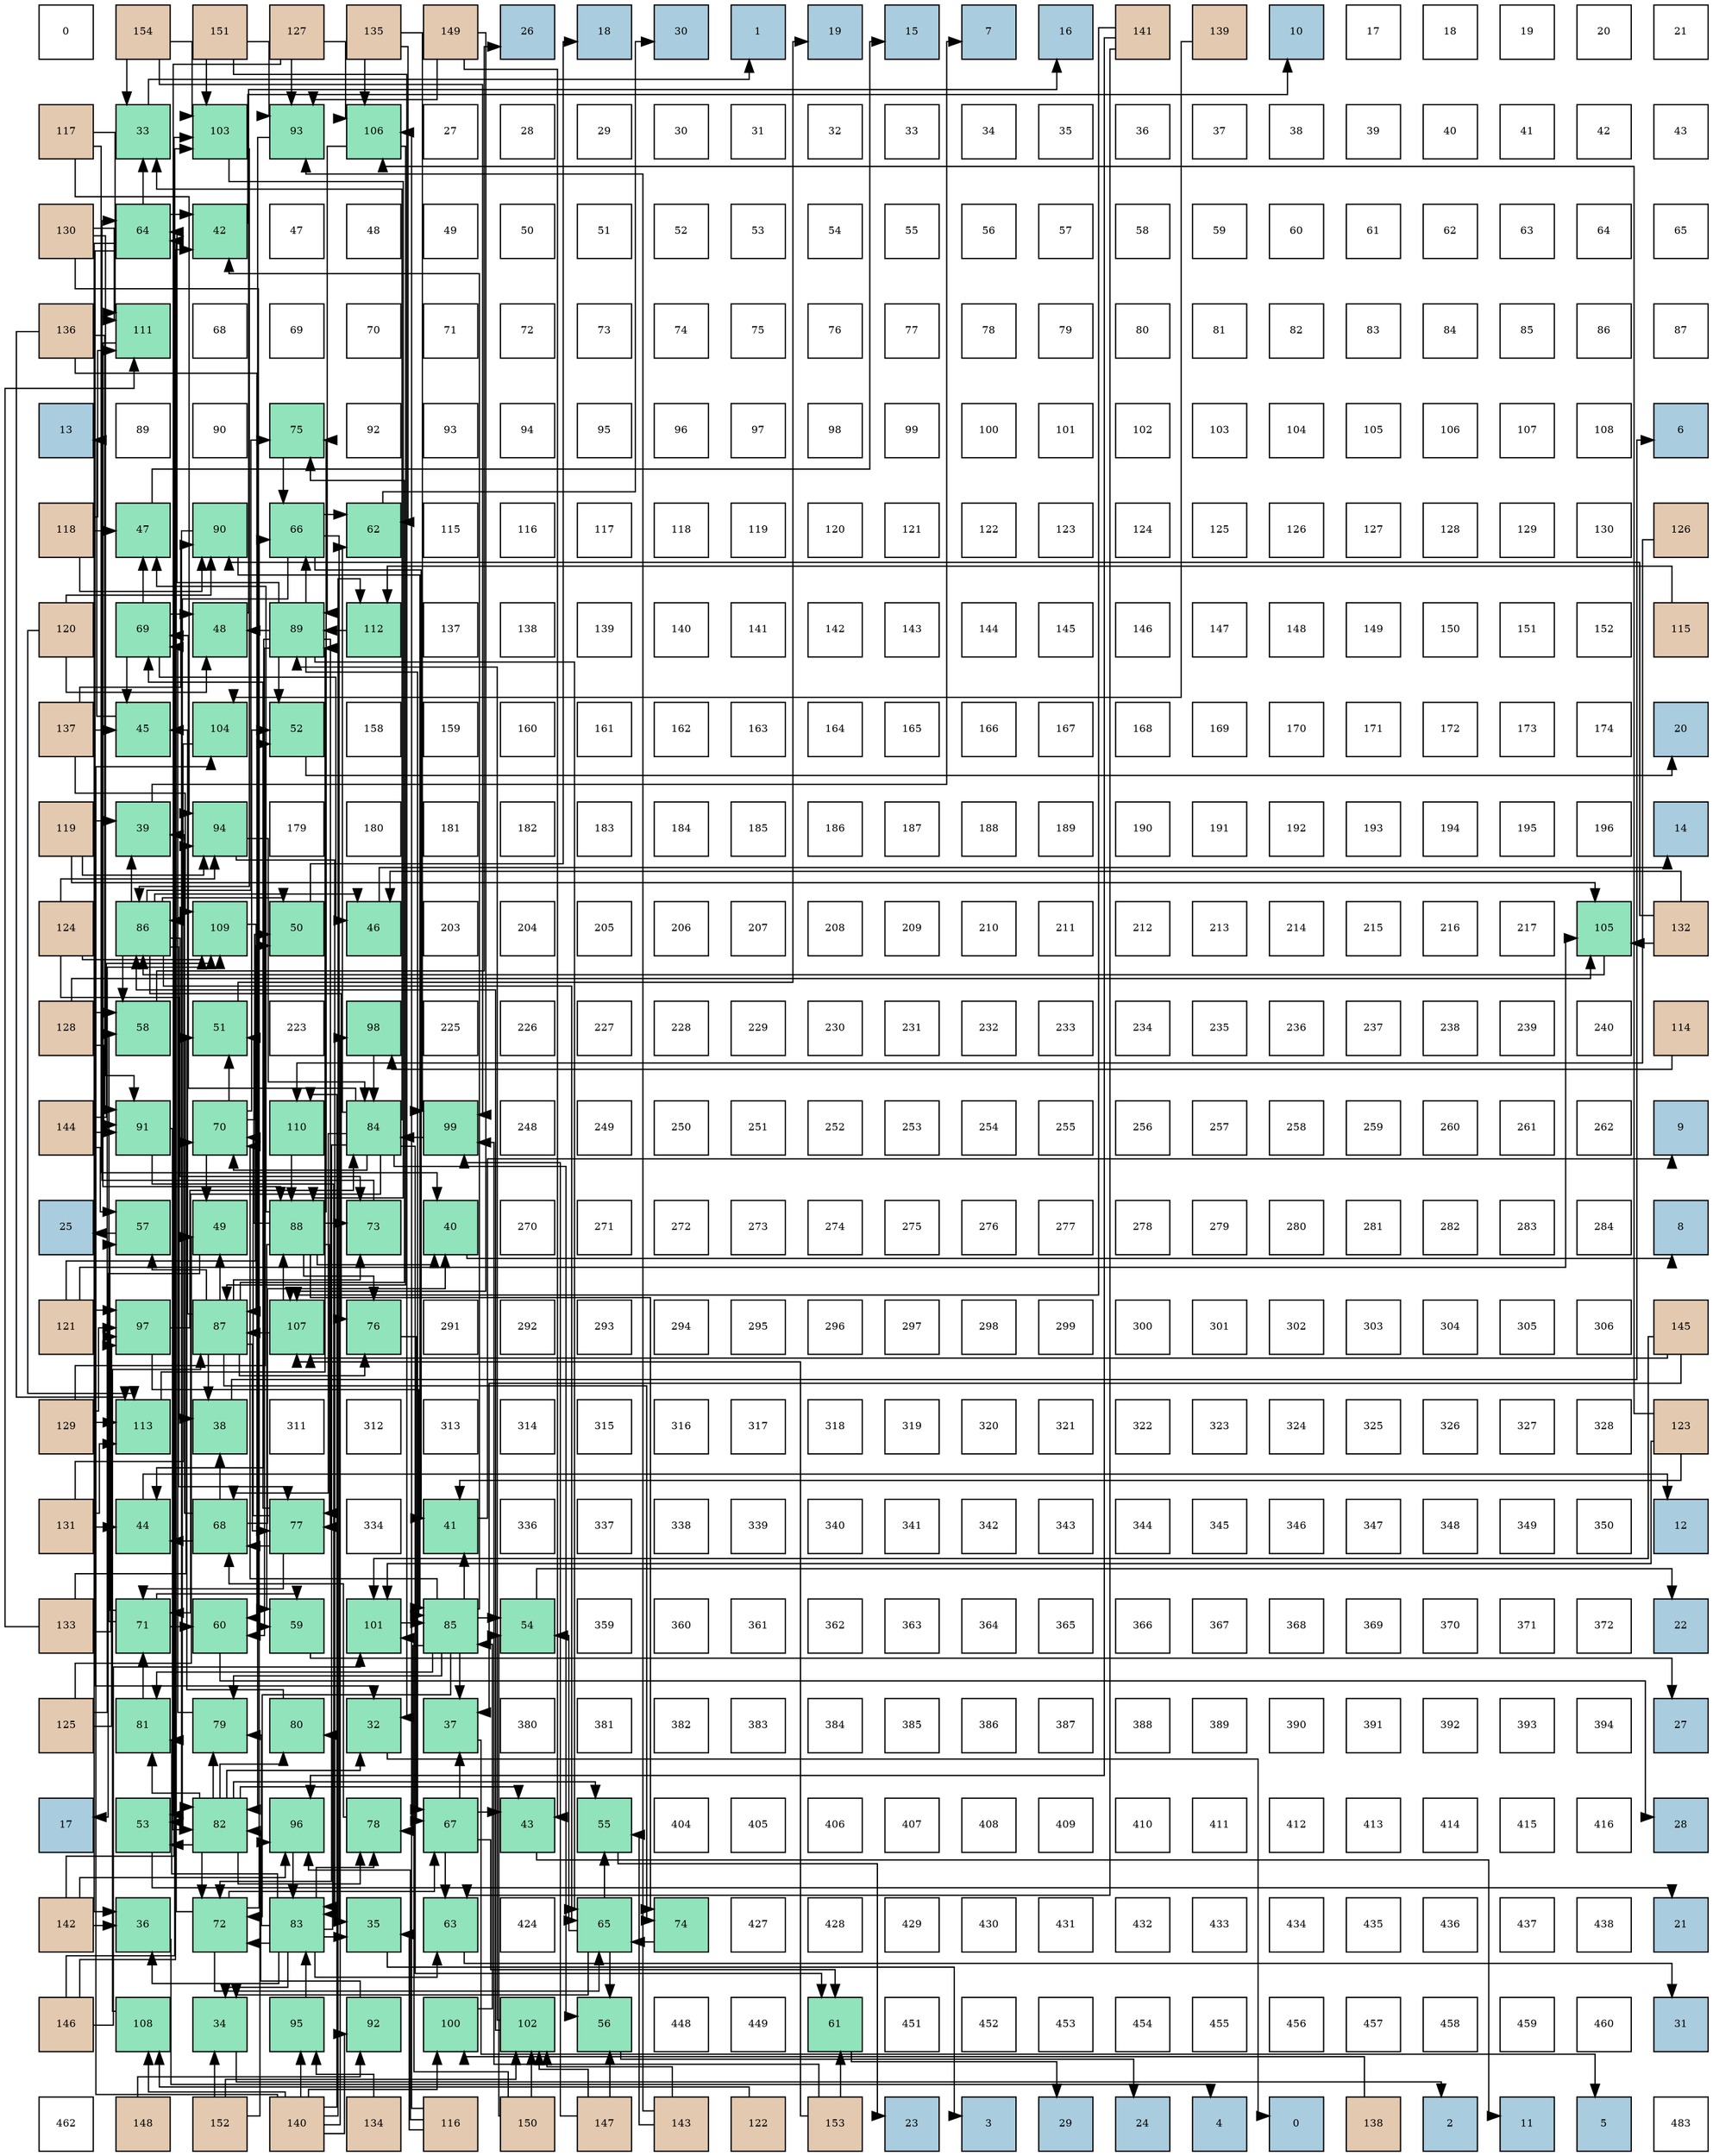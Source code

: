 digraph layout{
 rankdir=TB;
 splines=ortho;
 node [style=filled shape=square fixedsize=true width=0.6];
0[label="0", fontsize=8, fillcolor="#ffffff"];
1[label="154", fontsize=8, fillcolor="#e3c9af"];
2[label="151", fontsize=8, fillcolor="#e3c9af"];
3[label="127", fontsize=8, fillcolor="#e3c9af"];
4[label="135", fontsize=8, fillcolor="#e3c9af"];
5[label="149", fontsize=8, fillcolor="#e3c9af"];
6[label="26", fontsize=8, fillcolor="#a9ccde"];
7[label="18", fontsize=8, fillcolor="#a9ccde"];
8[label="30", fontsize=8, fillcolor="#a9ccde"];
9[label="1", fontsize=8, fillcolor="#a9ccde"];
10[label="19", fontsize=8, fillcolor="#a9ccde"];
11[label="15", fontsize=8, fillcolor="#a9ccde"];
12[label="7", fontsize=8, fillcolor="#a9ccde"];
13[label="16", fontsize=8, fillcolor="#a9ccde"];
14[label="141", fontsize=8, fillcolor="#e3c9af"];
15[label="139", fontsize=8, fillcolor="#e3c9af"];
16[label="10", fontsize=8, fillcolor="#a9ccde"];
17[label="17", fontsize=8, fillcolor="#ffffff"];
18[label="18", fontsize=8, fillcolor="#ffffff"];
19[label="19", fontsize=8, fillcolor="#ffffff"];
20[label="20", fontsize=8, fillcolor="#ffffff"];
21[label="21", fontsize=8, fillcolor="#ffffff"];
22[label="117", fontsize=8, fillcolor="#e3c9af"];
23[label="33", fontsize=8, fillcolor="#91e3bb"];
24[label="103", fontsize=8, fillcolor="#91e3bb"];
25[label="93", fontsize=8, fillcolor="#91e3bb"];
26[label="106", fontsize=8, fillcolor="#91e3bb"];
27[label="27", fontsize=8, fillcolor="#ffffff"];
28[label="28", fontsize=8, fillcolor="#ffffff"];
29[label="29", fontsize=8, fillcolor="#ffffff"];
30[label="30", fontsize=8, fillcolor="#ffffff"];
31[label="31", fontsize=8, fillcolor="#ffffff"];
32[label="32", fontsize=8, fillcolor="#ffffff"];
33[label="33", fontsize=8, fillcolor="#ffffff"];
34[label="34", fontsize=8, fillcolor="#ffffff"];
35[label="35", fontsize=8, fillcolor="#ffffff"];
36[label="36", fontsize=8, fillcolor="#ffffff"];
37[label="37", fontsize=8, fillcolor="#ffffff"];
38[label="38", fontsize=8, fillcolor="#ffffff"];
39[label="39", fontsize=8, fillcolor="#ffffff"];
40[label="40", fontsize=8, fillcolor="#ffffff"];
41[label="41", fontsize=8, fillcolor="#ffffff"];
42[label="42", fontsize=8, fillcolor="#ffffff"];
43[label="43", fontsize=8, fillcolor="#ffffff"];
44[label="130", fontsize=8, fillcolor="#e3c9af"];
45[label="64", fontsize=8, fillcolor="#91e3bb"];
46[label="42", fontsize=8, fillcolor="#91e3bb"];
47[label="47", fontsize=8, fillcolor="#ffffff"];
48[label="48", fontsize=8, fillcolor="#ffffff"];
49[label="49", fontsize=8, fillcolor="#ffffff"];
50[label="50", fontsize=8, fillcolor="#ffffff"];
51[label="51", fontsize=8, fillcolor="#ffffff"];
52[label="52", fontsize=8, fillcolor="#ffffff"];
53[label="53", fontsize=8, fillcolor="#ffffff"];
54[label="54", fontsize=8, fillcolor="#ffffff"];
55[label="55", fontsize=8, fillcolor="#ffffff"];
56[label="56", fontsize=8, fillcolor="#ffffff"];
57[label="57", fontsize=8, fillcolor="#ffffff"];
58[label="58", fontsize=8, fillcolor="#ffffff"];
59[label="59", fontsize=8, fillcolor="#ffffff"];
60[label="60", fontsize=8, fillcolor="#ffffff"];
61[label="61", fontsize=8, fillcolor="#ffffff"];
62[label="62", fontsize=8, fillcolor="#ffffff"];
63[label="63", fontsize=8, fillcolor="#ffffff"];
64[label="64", fontsize=8, fillcolor="#ffffff"];
65[label="65", fontsize=8, fillcolor="#ffffff"];
66[label="136", fontsize=8, fillcolor="#e3c9af"];
67[label="111", fontsize=8, fillcolor="#91e3bb"];
68[label="68", fontsize=8, fillcolor="#ffffff"];
69[label="69", fontsize=8, fillcolor="#ffffff"];
70[label="70", fontsize=8, fillcolor="#ffffff"];
71[label="71", fontsize=8, fillcolor="#ffffff"];
72[label="72", fontsize=8, fillcolor="#ffffff"];
73[label="73", fontsize=8, fillcolor="#ffffff"];
74[label="74", fontsize=8, fillcolor="#ffffff"];
75[label="75", fontsize=8, fillcolor="#ffffff"];
76[label="76", fontsize=8, fillcolor="#ffffff"];
77[label="77", fontsize=8, fillcolor="#ffffff"];
78[label="78", fontsize=8, fillcolor="#ffffff"];
79[label="79", fontsize=8, fillcolor="#ffffff"];
80[label="80", fontsize=8, fillcolor="#ffffff"];
81[label="81", fontsize=8, fillcolor="#ffffff"];
82[label="82", fontsize=8, fillcolor="#ffffff"];
83[label="83", fontsize=8, fillcolor="#ffffff"];
84[label="84", fontsize=8, fillcolor="#ffffff"];
85[label="85", fontsize=8, fillcolor="#ffffff"];
86[label="86", fontsize=8, fillcolor="#ffffff"];
87[label="87", fontsize=8, fillcolor="#ffffff"];
88[label="13", fontsize=8, fillcolor="#a9ccde"];
89[label="89", fontsize=8, fillcolor="#ffffff"];
90[label="90", fontsize=8, fillcolor="#ffffff"];
91[label="75", fontsize=8, fillcolor="#91e3bb"];
92[label="92", fontsize=8, fillcolor="#ffffff"];
93[label="93", fontsize=8, fillcolor="#ffffff"];
94[label="94", fontsize=8, fillcolor="#ffffff"];
95[label="95", fontsize=8, fillcolor="#ffffff"];
96[label="96", fontsize=8, fillcolor="#ffffff"];
97[label="97", fontsize=8, fillcolor="#ffffff"];
98[label="98", fontsize=8, fillcolor="#ffffff"];
99[label="99", fontsize=8, fillcolor="#ffffff"];
100[label="100", fontsize=8, fillcolor="#ffffff"];
101[label="101", fontsize=8, fillcolor="#ffffff"];
102[label="102", fontsize=8, fillcolor="#ffffff"];
103[label="103", fontsize=8, fillcolor="#ffffff"];
104[label="104", fontsize=8, fillcolor="#ffffff"];
105[label="105", fontsize=8, fillcolor="#ffffff"];
106[label="106", fontsize=8, fillcolor="#ffffff"];
107[label="107", fontsize=8, fillcolor="#ffffff"];
108[label="108", fontsize=8, fillcolor="#ffffff"];
109[label="6", fontsize=8, fillcolor="#a9ccde"];
110[label="118", fontsize=8, fillcolor="#e3c9af"];
111[label="47", fontsize=8, fillcolor="#91e3bb"];
112[label="90", fontsize=8, fillcolor="#91e3bb"];
113[label="66", fontsize=8, fillcolor="#91e3bb"];
114[label="62", fontsize=8, fillcolor="#91e3bb"];
115[label="115", fontsize=8, fillcolor="#ffffff"];
116[label="116", fontsize=8, fillcolor="#ffffff"];
117[label="117", fontsize=8, fillcolor="#ffffff"];
118[label="118", fontsize=8, fillcolor="#ffffff"];
119[label="119", fontsize=8, fillcolor="#ffffff"];
120[label="120", fontsize=8, fillcolor="#ffffff"];
121[label="121", fontsize=8, fillcolor="#ffffff"];
122[label="122", fontsize=8, fillcolor="#ffffff"];
123[label="123", fontsize=8, fillcolor="#ffffff"];
124[label="124", fontsize=8, fillcolor="#ffffff"];
125[label="125", fontsize=8, fillcolor="#ffffff"];
126[label="126", fontsize=8, fillcolor="#ffffff"];
127[label="127", fontsize=8, fillcolor="#ffffff"];
128[label="128", fontsize=8, fillcolor="#ffffff"];
129[label="129", fontsize=8, fillcolor="#ffffff"];
130[label="130", fontsize=8, fillcolor="#ffffff"];
131[label="126", fontsize=8, fillcolor="#e3c9af"];
132[label="120", fontsize=8, fillcolor="#e3c9af"];
133[label="69", fontsize=8, fillcolor="#91e3bb"];
134[label="48", fontsize=8, fillcolor="#91e3bb"];
135[label="89", fontsize=8, fillcolor="#91e3bb"];
136[label="112", fontsize=8, fillcolor="#91e3bb"];
137[label="137", fontsize=8, fillcolor="#ffffff"];
138[label="138", fontsize=8, fillcolor="#ffffff"];
139[label="139", fontsize=8, fillcolor="#ffffff"];
140[label="140", fontsize=8, fillcolor="#ffffff"];
141[label="141", fontsize=8, fillcolor="#ffffff"];
142[label="142", fontsize=8, fillcolor="#ffffff"];
143[label="143", fontsize=8, fillcolor="#ffffff"];
144[label="144", fontsize=8, fillcolor="#ffffff"];
145[label="145", fontsize=8, fillcolor="#ffffff"];
146[label="146", fontsize=8, fillcolor="#ffffff"];
147[label="147", fontsize=8, fillcolor="#ffffff"];
148[label="148", fontsize=8, fillcolor="#ffffff"];
149[label="149", fontsize=8, fillcolor="#ffffff"];
150[label="150", fontsize=8, fillcolor="#ffffff"];
151[label="151", fontsize=8, fillcolor="#ffffff"];
152[label="152", fontsize=8, fillcolor="#ffffff"];
153[label="115", fontsize=8, fillcolor="#e3c9af"];
154[label="137", fontsize=8, fillcolor="#e3c9af"];
155[label="45", fontsize=8, fillcolor="#91e3bb"];
156[label="104", fontsize=8, fillcolor="#91e3bb"];
157[label="52", fontsize=8, fillcolor="#91e3bb"];
158[label="158", fontsize=8, fillcolor="#ffffff"];
159[label="159", fontsize=8, fillcolor="#ffffff"];
160[label="160", fontsize=8, fillcolor="#ffffff"];
161[label="161", fontsize=8, fillcolor="#ffffff"];
162[label="162", fontsize=8, fillcolor="#ffffff"];
163[label="163", fontsize=8, fillcolor="#ffffff"];
164[label="164", fontsize=8, fillcolor="#ffffff"];
165[label="165", fontsize=8, fillcolor="#ffffff"];
166[label="166", fontsize=8, fillcolor="#ffffff"];
167[label="167", fontsize=8, fillcolor="#ffffff"];
168[label="168", fontsize=8, fillcolor="#ffffff"];
169[label="169", fontsize=8, fillcolor="#ffffff"];
170[label="170", fontsize=8, fillcolor="#ffffff"];
171[label="171", fontsize=8, fillcolor="#ffffff"];
172[label="172", fontsize=8, fillcolor="#ffffff"];
173[label="173", fontsize=8, fillcolor="#ffffff"];
174[label="174", fontsize=8, fillcolor="#ffffff"];
175[label="20", fontsize=8, fillcolor="#a9ccde"];
176[label="119", fontsize=8, fillcolor="#e3c9af"];
177[label="39", fontsize=8, fillcolor="#91e3bb"];
178[label="94", fontsize=8, fillcolor="#91e3bb"];
179[label="179", fontsize=8, fillcolor="#ffffff"];
180[label="180", fontsize=8, fillcolor="#ffffff"];
181[label="181", fontsize=8, fillcolor="#ffffff"];
182[label="182", fontsize=8, fillcolor="#ffffff"];
183[label="183", fontsize=8, fillcolor="#ffffff"];
184[label="184", fontsize=8, fillcolor="#ffffff"];
185[label="185", fontsize=8, fillcolor="#ffffff"];
186[label="186", fontsize=8, fillcolor="#ffffff"];
187[label="187", fontsize=8, fillcolor="#ffffff"];
188[label="188", fontsize=8, fillcolor="#ffffff"];
189[label="189", fontsize=8, fillcolor="#ffffff"];
190[label="190", fontsize=8, fillcolor="#ffffff"];
191[label="191", fontsize=8, fillcolor="#ffffff"];
192[label="192", fontsize=8, fillcolor="#ffffff"];
193[label="193", fontsize=8, fillcolor="#ffffff"];
194[label="194", fontsize=8, fillcolor="#ffffff"];
195[label="195", fontsize=8, fillcolor="#ffffff"];
196[label="196", fontsize=8, fillcolor="#ffffff"];
197[label="14", fontsize=8, fillcolor="#a9ccde"];
198[label="124", fontsize=8, fillcolor="#e3c9af"];
199[label="86", fontsize=8, fillcolor="#91e3bb"];
200[label="109", fontsize=8, fillcolor="#91e3bb"];
201[label="50", fontsize=8, fillcolor="#91e3bb"];
202[label="46", fontsize=8, fillcolor="#91e3bb"];
203[label="203", fontsize=8, fillcolor="#ffffff"];
204[label="204", fontsize=8, fillcolor="#ffffff"];
205[label="205", fontsize=8, fillcolor="#ffffff"];
206[label="206", fontsize=8, fillcolor="#ffffff"];
207[label="207", fontsize=8, fillcolor="#ffffff"];
208[label="208", fontsize=8, fillcolor="#ffffff"];
209[label="209", fontsize=8, fillcolor="#ffffff"];
210[label="210", fontsize=8, fillcolor="#ffffff"];
211[label="211", fontsize=8, fillcolor="#ffffff"];
212[label="212", fontsize=8, fillcolor="#ffffff"];
213[label="213", fontsize=8, fillcolor="#ffffff"];
214[label="214", fontsize=8, fillcolor="#ffffff"];
215[label="215", fontsize=8, fillcolor="#ffffff"];
216[label="216", fontsize=8, fillcolor="#ffffff"];
217[label="217", fontsize=8, fillcolor="#ffffff"];
218[label="105", fontsize=8, fillcolor="#91e3bb"];
219[label="132", fontsize=8, fillcolor="#e3c9af"];
220[label="128", fontsize=8, fillcolor="#e3c9af"];
221[label="58", fontsize=8, fillcolor="#91e3bb"];
222[label="51", fontsize=8, fillcolor="#91e3bb"];
223[label="223", fontsize=8, fillcolor="#ffffff"];
224[label="98", fontsize=8, fillcolor="#91e3bb"];
225[label="225", fontsize=8, fillcolor="#ffffff"];
226[label="226", fontsize=8, fillcolor="#ffffff"];
227[label="227", fontsize=8, fillcolor="#ffffff"];
228[label="228", fontsize=8, fillcolor="#ffffff"];
229[label="229", fontsize=8, fillcolor="#ffffff"];
230[label="230", fontsize=8, fillcolor="#ffffff"];
231[label="231", fontsize=8, fillcolor="#ffffff"];
232[label="232", fontsize=8, fillcolor="#ffffff"];
233[label="233", fontsize=8, fillcolor="#ffffff"];
234[label="234", fontsize=8, fillcolor="#ffffff"];
235[label="235", fontsize=8, fillcolor="#ffffff"];
236[label="236", fontsize=8, fillcolor="#ffffff"];
237[label="237", fontsize=8, fillcolor="#ffffff"];
238[label="238", fontsize=8, fillcolor="#ffffff"];
239[label="239", fontsize=8, fillcolor="#ffffff"];
240[label="240", fontsize=8, fillcolor="#ffffff"];
241[label="114", fontsize=8, fillcolor="#e3c9af"];
242[label="144", fontsize=8, fillcolor="#e3c9af"];
243[label="91", fontsize=8, fillcolor="#91e3bb"];
244[label="70", fontsize=8, fillcolor="#91e3bb"];
245[label="110", fontsize=8, fillcolor="#91e3bb"];
246[label="84", fontsize=8, fillcolor="#91e3bb"];
247[label="99", fontsize=8, fillcolor="#91e3bb"];
248[label="248", fontsize=8, fillcolor="#ffffff"];
249[label="249", fontsize=8, fillcolor="#ffffff"];
250[label="250", fontsize=8, fillcolor="#ffffff"];
251[label="251", fontsize=8, fillcolor="#ffffff"];
252[label="252", fontsize=8, fillcolor="#ffffff"];
253[label="253", fontsize=8, fillcolor="#ffffff"];
254[label="254", fontsize=8, fillcolor="#ffffff"];
255[label="255", fontsize=8, fillcolor="#ffffff"];
256[label="256", fontsize=8, fillcolor="#ffffff"];
257[label="257", fontsize=8, fillcolor="#ffffff"];
258[label="258", fontsize=8, fillcolor="#ffffff"];
259[label="259", fontsize=8, fillcolor="#ffffff"];
260[label="260", fontsize=8, fillcolor="#ffffff"];
261[label="261", fontsize=8, fillcolor="#ffffff"];
262[label="262", fontsize=8, fillcolor="#ffffff"];
263[label="9", fontsize=8, fillcolor="#a9ccde"];
264[label="25", fontsize=8, fillcolor="#a9ccde"];
265[label="57", fontsize=8, fillcolor="#91e3bb"];
266[label="49", fontsize=8, fillcolor="#91e3bb"];
267[label="88", fontsize=8, fillcolor="#91e3bb"];
268[label="73", fontsize=8, fillcolor="#91e3bb"];
269[label="40", fontsize=8, fillcolor="#91e3bb"];
270[label="270", fontsize=8, fillcolor="#ffffff"];
271[label="271", fontsize=8, fillcolor="#ffffff"];
272[label="272", fontsize=8, fillcolor="#ffffff"];
273[label="273", fontsize=8, fillcolor="#ffffff"];
274[label="274", fontsize=8, fillcolor="#ffffff"];
275[label="275", fontsize=8, fillcolor="#ffffff"];
276[label="276", fontsize=8, fillcolor="#ffffff"];
277[label="277", fontsize=8, fillcolor="#ffffff"];
278[label="278", fontsize=8, fillcolor="#ffffff"];
279[label="279", fontsize=8, fillcolor="#ffffff"];
280[label="280", fontsize=8, fillcolor="#ffffff"];
281[label="281", fontsize=8, fillcolor="#ffffff"];
282[label="282", fontsize=8, fillcolor="#ffffff"];
283[label="283", fontsize=8, fillcolor="#ffffff"];
284[label="284", fontsize=8, fillcolor="#ffffff"];
285[label="8", fontsize=8, fillcolor="#a9ccde"];
286[label="121", fontsize=8, fillcolor="#e3c9af"];
287[label="97", fontsize=8, fillcolor="#91e3bb"];
288[label="87", fontsize=8, fillcolor="#91e3bb"];
289[label="107", fontsize=8, fillcolor="#91e3bb"];
290[label="76", fontsize=8, fillcolor="#91e3bb"];
291[label="291", fontsize=8, fillcolor="#ffffff"];
292[label="292", fontsize=8, fillcolor="#ffffff"];
293[label="293", fontsize=8, fillcolor="#ffffff"];
294[label="294", fontsize=8, fillcolor="#ffffff"];
295[label="295", fontsize=8, fillcolor="#ffffff"];
296[label="296", fontsize=8, fillcolor="#ffffff"];
297[label="297", fontsize=8, fillcolor="#ffffff"];
298[label="298", fontsize=8, fillcolor="#ffffff"];
299[label="299", fontsize=8, fillcolor="#ffffff"];
300[label="300", fontsize=8, fillcolor="#ffffff"];
301[label="301", fontsize=8, fillcolor="#ffffff"];
302[label="302", fontsize=8, fillcolor="#ffffff"];
303[label="303", fontsize=8, fillcolor="#ffffff"];
304[label="304", fontsize=8, fillcolor="#ffffff"];
305[label="305", fontsize=8, fillcolor="#ffffff"];
306[label="306", fontsize=8, fillcolor="#ffffff"];
307[label="145", fontsize=8, fillcolor="#e3c9af"];
308[label="129", fontsize=8, fillcolor="#e3c9af"];
309[label="113", fontsize=8, fillcolor="#91e3bb"];
310[label="38", fontsize=8, fillcolor="#91e3bb"];
311[label="311", fontsize=8, fillcolor="#ffffff"];
312[label="312", fontsize=8, fillcolor="#ffffff"];
313[label="313", fontsize=8, fillcolor="#ffffff"];
314[label="314", fontsize=8, fillcolor="#ffffff"];
315[label="315", fontsize=8, fillcolor="#ffffff"];
316[label="316", fontsize=8, fillcolor="#ffffff"];
317[label="317", fontsize=8, fillcolor="#ffffff"];
318[label="318", fontsize=8, fillcolor="#ffffff"];
319[label="319", fontsize=8, fillcolor="#ffffff"];
320[label="320", fontsize=8, fillcolor="#ffffff"];
321[label="321", fontsize=8, fillcolor="#ffffff"];
322[label="322", fontsize=8, fillcolor="#ffffff"];
323[label="323", fontsize=8, fillcolor="#ffffff"];
324[label="324", fontsize=8, fillcolor="#ffffff"];
325[label="325", fontsize=8, fillcolor="#ffffff"];
326[label="326", fontsize=8, fillcolor="#ffffff"];
327[label="327", fontsize=8, fillcolor="#ffffff"];
328[label="328", fontsize=8, fillcolor="#ffffff"];
329[label="123", fontsize=8, fillcolor="#e3c9af"];
330[label="131", fontsize=8, fillcolor="#e3c9af"];
331[label="44", fontsize=8, fillcolor="#91e3bb"];
332[label="68", fontsize=8, fillcolor="#91e3bb"];
333[label="77", fontsize=8, fillcolor="#91e3bb"];
334[label="334", fontsize=8, fillcolor="#ffffff"];
335[label="41", fontsize=8, fillcolor="#91e3bb"];
336[label="336", fontsize=8, fillcolor="#ffffff"];
337[label="337", fontsize=8, fillcolor="#ffffff"];
338[label="338", fontsize=8, fillcolor="#ffffff"];
339[label="339", fontsize=8, fillcolor="#ffffff"];
340[label="340", fontsize=8, fillcolor="#ffffff"];
341[label="341", fontsize=8, fillcolor="#ffffff"];
342[label="342", fontsize=8, fillcolor="#ffffff"];
343[label="343", fontsize=8, fillcolor="#ffffff"];
344[label="344", fontsize=8, fillcolor="#ffffff"];
345[label="345", fontsize=8, fillcolor="#ffffff"];
346[label="346", fontsize=8, fillcolor="#ffffff"];
347[label="347", fontsize=8, fillcolor="#ffffff"];
348[label="348", fontsize=8, fillcolor="#ffffff"];
349[label="349", fontsize=8, fillcolor="#ffffff"];
350[label="350", fontsize=8, fillcolor="#ffffff"];
351[label="12", fontsize=8, fillcolor="#a9ccde"];
352[label="133", fontsize=8, fillcolor="#e3c9af"];
353[label="71", fontsize=8, fillcolor="#91e3bb"];
354[label="60", fontsize=8, fillcolor="#91e3bb"];
355[label="59", fontsize=8, fillcolor="#91e3bb"];
356[label="101", fontsize=8, fillcolor="#91e3bb"];
357[label="85", fontsize=8, fillcolor="#91e3bb"];
358[label="54", fontsize=8, fillcolor="#91e3bb"];
359[label="359", fontsize=8, fillcolor="#ffffff"];
360[label="360", fontsize=8, fillcolor="#ffffff"];
361[label="361", fontsize=8, fillcolor="#ffffff"];
362[label="362", fontsize=8, fillcolor="#ffffff"];
363[label="363", fontsize=8, fillcolor="#ffffff"];
364[label="364", fontsize=8, fillcolor="#ffffff"];
365[label="365", fontsize=8, fillcolor="#ffffff"];
366[label="366", fontsize=8, fillcolor="#ffffff"];
367[label="367", fontsize=8, fillcolor="#ffffff"];
368[label="368", fontsize=8, fillcolor="#ffffff"];
369[label="369", fontsize=8, fillcolor="#ffffff"];
370[label="370", fontsize=8, fillcolor="#ffffff"];
371[label="371", fontsize=8, fillcolor="#ffffff"];
372[label="372", fontsize=8, fillcolor="#ffffff"];
373[label="22", fontsize=8, fillcolor="#a9ccde"];
374[label="125", fontsize=8, fillcolor="#e3c9af"];
375[label="81", fontsize=8, fillcolor="#91e3bb"];
376[label="79", fontsize=8, fillcolor="#91e3bb"];
377[label="80", fontsize=8, fillcolor="#91e3bb"];
378[label="32", fontsize=8, fillcolor="#91e3bb"];
379[label="37", fontsize=8, fillcolor="#91e3bb"];
380[label="380", fontsize=8, fillcolor="#ffffff"];
381[label="381", fontsize=8, fillcolor="#ffffff"];
382[label="382", fontsize=8, fillcolor="#ffffff"];
383[label="383", fontsize=8, fillcolor="#ffffff"];
384[label="384", fontsize=8, fillcolor="#ffffff"];
385[label="385", fontsize=8, fillcolor="#ffffff"];
386[label="386", fontsize=8, fillcolor="#ffffff"];
387[label="387", fontsize=8, fillcolor="#ffffff"];
388[label="388", fontsize=8, fillcolor="#ffffff"];
389[label="389", fontsize=8, fillcolor="#ffffff"];
390[label="390", fontsize=8, fillcolor="#ffffff"];
391[label="391", fontsize=8, fillcolor="#ffffff"];
392[label="392", fontsize=8, fillcolor="#ffffff"];
393[label="393", fontsize=8, fillcolor="#ffffff"];
394[label="394", fontsize=8, fillcolor="#ffffff"];
395[label="27", fontsize=8, fillcolor="#a9ccde"];
396[label="17", fontsize=8, fillcolor="#a9ccde"];
397[label="53", fontsize=8, fillcolor="#91e3bb"];
398[label="82", fontsize=8, fillcolor="#91e3bb"];
399[label="96", fontsize=8, fillcolor="#91e3bb"];
400[label="78", fontsize=8, fillcolor="#91e3bb"];
401[label="67", fontsize=8, fillcolor="#91e3bb"];
402[label="43", fontsize=8, fillcolor="#91e3bb"];
403[label="55", fontsize=8, fillcolor="#91e3bb"];
404[label="404", fontsize=8, fillcolor="#ffffff"];
405[label="405", fontsize=8, fillcolor="#ffffff"];
406[label="406", fontsize=8, fillcolor="#ffffff"];
407[label="407", fontsize=8, fillcolor="#ffffff"];
408[label="408", fontsize=8, fillcolor="#ffffff"];
409[label="409", fontsize=8, fillcolor="#ffffff"];
410[label="410", fontsize=8, fillcolor="#ffffff"];
411[label="411", fontsize=8, fillcolor="#ffffff"];
412[label="412", fontsize=8, fillcolor="#ffffff"];
413[label="413", fontsize=8, fillcolor="#ffffff"];
414[label="414", fontsize=8, fillcolor="#ffffff"];
415[label="415", fontsize=8, fillcolor="#ffffff"];
416[label="416", fontsize=8, fillcolor="#ffffff"];
417[label="28", fontsize=8, fillcolor="#a9ccde"];
418[label="142", fontsize=8, fillcolor="#e3c9af"];
419[label="36", fontsize=8, fillcolor="#91e3bb"];
420[label="72", fontsize=8, fillcolor="#91e3bb"];
421[label="83", fontsize=8, fillcolor="#91e3bb"];
422[label="35", fontsize=8, fillcolor="#91e3bb"];
423[label="63", fontsize=8, fillcolor="#91e3bb"];
424[label="424", fontsize=8, fillcolor="#ffffff"];
425[label="65", fontsize=8, fillcolor="#91e3bb"];
426[label="74", fontsize=8, fillcolor="#91e3bb"];
427[label="427", fontsize=8, fillcolor="#ffffff"];
428[label="428", fontsize=8, fillcolor="#ffffff"];
429[label="429", fontsize=8, fillcolor="#ffffff"];
430[label="430", fontsize=8, fillcolor="#ffffff"];
431[label="431", fontsize=8, fillcolor="#ffffff"];
432[label="432", fontsize=8, fillcolor="#ffffff"];
433[label="433", fontsize=8, fillcolor="#ffffff"];
434[label="434", fontsize=8, fillcolor="#ffffff"];
435[label="435", fontsize=8, fillcolor="#ffffff"];
436[label="436", fontsize=8, fillcolor="#ffffff"];
437[label="437", fontsize=8, fillcolor="#ffffff"];
438[label="438", fontsize=8, fillcolor="#ffffff"];
439[label="21", fontsize=8, fillcolor="#a9ccde"];
440[label="146", fontsize=8, fillcolor="#e3c9af"];
441[label="108", fontsize=8, fillcolor="#91e3bb"];
442[label="34", fontsize=8, fillcolor="#91e3bb"];
443[label="95", fontsize=8, fillcolor="#91e3bb"];
444[label="92", fontsize=8, fillcolor="#91e3bb"];
445[label="100", fontsize=8, fillcolor="#91e3bb"];
446[label="102", fontsize=8, fillcolor="#91e3bb"];
447[label="56", fontsize=8, fillcolor="#91e3bb"];
448[label="448", fontsize=8, fillcolor="#ffffff"];
449[label="449", fontsize=8, fillcolor="#ffffff"];
450[label="61", fontsize=8, fillcolor="#91e3bb"];
451[label="451", fontsize=8, fillcolor="#ffffff"];
452[label="452", fontsize=8, fillcolor="#ffffff"];
453[label="453", fontsize=8, fillcolor="#ffffff"];
454[label="454", fontsize=8, fillcolor="#ffffff"];
455[label="455", fontsize=8, fillcolor="#ffffff"];
456[label="456", fontsize=8, fillcolor="#ffffff"];
457[label="457", fontsize=8, fillcolor="#ffffff"];
458[label="458", fontsize=8, fillcolor="#ffffff"];
459[label="459", fontsize=8, fillcolor="#ffffff"];
460[label="460", fontsize=8, fillcolor="#ffffff"];
461[label="31", fontsize=8, fillcolor="#a9ccde"];
462[label="462", fontsize=8, fillcolor="#ffffff"];
463[label="148", fontsize=8, fillcolor="#e3c9af"];
464[label="152", fontsize=8, fillcolor="#e3c9af"];
465[label="140", fontsize=8, fillcolor="#e3c9af"];
466[label="134", fontsize=8, fillcolor="#e3c9af"];
467[label="116", fontsize=8, fillcolor="#e3c9af"];
468[label="150", fontsize=8, fillcolor="#e3c9af"];
469[label="147", fontsize=8, fillcolor="#e3c9af"];
470[label="143", fontsize=8, fillcolor="#e3c9af"];
471[label="122", fontsize=8, fillcolor="#e3c9af"];
472[label="153", fontsize=8, fillcolor="#e3c9af"];
473[label="23", fontsize=8, fillcolor="#a9ccde"];
474[label="3", fontsize=8, fillcolor="#a9ccde"];
475[label="29", fontsize=8, fillcolor="#a9ccde"];
476[label="24", fontsize=8, fillcolor="#a9ccde"];
477[label="4", fontsize=8, fillcolor="#a9ccde"];
478[label="0", fontsize=8, fillcolor="#a9ccde"];
479[label="138", fontsize=8, fillcolor="#e3c9af"];
480[label="2", fontsize=8, fillcolor="#a9ccde"];
481[label="11", fontsize=8, fillcolor="#a9ccde"];
482[label="5", fontsize=8, fillcolor="#a9ccde"];
483[label="483", fontsize=8, fillcolor="#ffffff"];
edge [constraint=false, style=vis];378 -> 478;
23 -> 9;
442 -> 480;
422 -> 474;
419 -> 477;
379 -> 482;
310 -> 109;
177 -> 12;
269 -> 285;
335 -> 263;
46 -> 16;
402 -> 481;
331 -> 351;
155 -> 88;
202 -> 197;
111 -> 11;
134 -> 13;
266 -> 396;
201 -> 7;
222 -> 10;
157 -> 175;
397 -> 439;
358 -> 373;
403 -> 473;
447 -> 476;
265 -> 264;
221 -> 6;
355 -> 395;
354 -> 417;
450 -> 475;
114 -> 8;
423 -> 461;
45 -> 378;
45 -> 23;
45 -> 419;
45 -> 46;
425 -> 442;
425 -> 358;
425 -> 403;
425 -> 447;
113 -> 422;
113 -> 335;
113 -> 397;
113 -> 114;
401 -> 379;
401 -> 402;
401 -> 450;
401 -> 423;
332 -> 310;
332 -> 177;
332 -> 269;
332 -> 331;
133 -> 155;
133 -> 202;
133 -> 111;
133 -> 134;
244 -> 266;
244 -> 201;
244 -> 222;
244 -> 157;
353 -> 265;
353 -> 221;
353 -> 355;
353 -> 354;
420 -> 45;
420 -> 425;
420 -> 113;
420 -> 401;
268 -> 45;
426 -> 425;
91 -> 113;
290 -> 401;
333 -> 332;
333 -> 133;
333 -> 244;
333 -> 353;
400 -> 332;
376 -> 133;
377 -> 244;
375 -> 353;
398 -> 378;
398 -> 402;
398 -> 397;
398 -> 403;
398 -> 420;
398 -> 400;
398 -> 376;
398 -> 377;
398 -> 375;
421 -> 442;
421 -> 422;
421 -> 419;
421 -> 423;
421 -> 420;
421 -> 400;
421 -> 376;
421 -> 377;
421 -> 375;
246 -> 23;
246 -> 447;
246 -> 450;
246 -> 114;
246 -> 332;
246 -> 133;
246 -> 244;
246 -> 353;
246 -> 420;
357 -> 379;
357 -> 335;
357 -> 46;
357 -> 358;
357 -> 244;
357 -> 420;
357 -> 400;
357 -> 376;
357 -> 375;
199 -> 177;
199 -> 202;
199 -> 201;
199 -> 221;
199 -> 425;
199 -> 268;
199 -> 91;
199 -> 290;
199 -> 333;
288 -> 310;
288 -> 155;
288 -> 266;
288 -> 265;
288 -> 268;
288 -> 426;
288 -> 91;
288 -> 290;
288 -> 333;
267 -> 269;
267 -> 111;
267 -> 222;
267 -> 355;
267 -> 268;
267 -> 426;
267 -> 91;
267 -> 290;
267 -> 333;
135 -> 331;
135 -> 134;
135 -> 157;
135 -> 354;
135 -> 45;
135 -> 425;
135 -> 113;
135 -> 401;
135 -> 333;
112 -> 398;
112 -> 357;
243 -> 398;
243 -> 421;
444 -> 398;
25 -> 398;
178 -> 421;
178 -> 246;
443 -> 421;
399 -> 421;
287 -> 246;
287 -> 357;
224 -> 246;
247 -> 246;
445 -> 357;
356 -> 357;
446 -> 199;
446 -> 135;
24 -> 199;
24 -> 267;
156 -> 199;
218 -> 199;
26 -> 288;
26 -> 135;
289 -> 288;
289 -> 267;
441 -> 288;
200 -> 288;
245 -> 267;
67 -> 267;
136 -> 135;
309 -> 135;
241 -> 224;
153 -> 136;
467 -> 422;
467 -> 399;
467 -> 26;
22 -> 269;
22 -> 178;
22 -> 67;
110 -> 111;
110 -> 112;
110 -> 67;
176 -> 177;
176 -> 178;
176 -> 218;
132 -> 134;
132 -> 112;
132 -> 309;
286 -> 201;
286 -> 287;
286 -> 218;
471 -> 441;
329 -> 335;
329 -> 356;
329 -> 26;
198 -> 310;
198 -> 178;
198 -> 200;
374 -> 266;
374 -> 287;
374 -> 200;
131 -> 245;
3 -> 397;
3 -> 25;
3 -> 26;
220 -> 221;
220 -> 243;
220 -> 218;
308 -> 157;
308 -> 287;
308 -> 309;
44 -> 355;
44 -> 243;
44 -> 67;
330 -> 331;
330 -> 178;
330 -> 309;
219 -> 202;
219 -> 112;
219 -> 218;
352 -> 222;
352 -> 287;
352 -> 67;
466 -> 443;
4 -> 114;
4 -> 247;
4 -> 26;
66 -> 354;
66 -> 243;
66 -> 309;
154 -> 155;
154 -> 112;
154 -> 200;
479 -> 445;
15 -> 156;
465 -> 444;
465 -> 443;
465 -> 224;
465 -> 445;
465 -> 156;
465 -> 441;
465 -> 245;
465 -> 136;
14 -> 423;
14 -> 399;
14 -> 289;
418 -> 419;
418 -> 399;
418 -> 24;
470 -> 403;
470 -> 25;
470 -> 446;
242 -> 265;
242 -> 243;
242 -> 200;
307 -> 379;
307 -> 356;
307 -> 289;
440 -> 46;
440 -> 356;
440 -> 24;
469 -> 447;
469 -> 247;
469 -> 446;
463 -> 444;
5 -> 402;
5 -> 25;
5 -> 289;
468 -> 358;
468 -> 356;
468 -> 446;
2 -> 378;
2 -> 25;
2 -> 24;
464 -> 442;
464 -> 399;
464 -> 446;
472 -> 450;
472 -> 247;
472 -> 289;
1 -> 23;
1 -> 247;
1 -> 24;
edge [constraint=true, style=invis];
0 -> 22 -> 44 -> 66 -> 88 -> 110 -> 132 -> 154 -> 176 -> 198 -> 220 -> 242 -> 264 -> 286 -> 308 -> 330 -> 352 -> 374 -> 396 -> 418 -> 440 -> 462;
1 -> 23 -> 45 -> 67 -> 89 -> 111 -> 133 -> 155 -> 177 -> 199 -> 221 -> 243 -> 265 -> 287 -> 309 -> 331 -> 353 -> 375 -> 397 -> 419 -> 441 -> 463;
2 -> 24 -> 46 -> 68 -> 90 -> 112 -> 134 -> 156 -> 178 -> 200 -> 222 -> 244 -> 266 -> 288 -> 310 -> 332 -> 354 -> 376 -> 398 -> 420 -> 442 -> 464;
3 -> 25 -> 47 -> 69 -> 91 -> 113 -> 135 -> 157 -> 179 -> 201 -> 223 -> 245 -> 267 -> 289 -> 311 -> 333 -> 355 -> 377 -> 399 -> 421 -> 443 -> 465;
4 -> 26 -> 48 -> 70 -> 92 -> 114 -> 136 -> 158 -> 180 -> 202 -> 224 -> 246 -> 268 -> 290 -> 312 -> 334 -> 356 -> 378 -> 400 -> 422 -> 444 -> 466;
5 -> 27 -> 49 -> 71 -> 93 -> 115 -> 137 -> 159 -> 181 -> 203 -> 225 -> 247 -> 269 -> 291 -> 313 -> 335 -> 357 -> 379 -> 401 -> 423 -> 445 -> 467;
6 -> 28 -> 50 -> 72 -> 94 -> 116 -> 138 -> 160 -> 182 -> 204 -> 226 -> 248 -> 270 -> 292 -> 314 -> 336 -> 358 -> 380 -> 402 -> 424 -> 446 -> 468;
7 -> 29 -> 51 -> 73 -> 95 -> 117 -> 139 -> 161 -> 183 -> 205 -> 227 -> 249 -> 271 -> 293 -> 315 -> 337 -> 359 -> 381 -> 403 -> 425 -> 447 -> 469;
8 -> 30 -> 52 -> 74 -> 96 -> 118 -> 140 -> 162 -> 184 -> 206 -> 228 -> 250 -> 272 -> 294 -> 316 -> 338 -> 360 -> 382 -> 404 -> 426 -> 448 -> 470;
9 -> 31 -> 53 -> 75 -> 97 -> 119 -> 141 -> 163 -> 185 -> 207 -> 229 -> 251 -> 273 -> 295 -> 317 -> 339 -> 361 -> 383 -> 405 -> 427 -> 449 -> 471;
10 -> 32 -> 54 -> 76 -> 98 -> 120 -> 142 -> 164 -> 186 -> 208 -> 230 -> 252 -> 274 -> 296 -> 318 -> 340 -> 362 -> 384 -> 406 -> 428 -> 450 -> 472;
11 -> 33 -> 55 -> 77 -> 99 -> 121 -> 143 -> 165 -> 187 -> 209 -> 231 -> 253 -> 275 -> 297 -> 319 -> 341 -> 363 -> 385 -> 407 -> 429 -> 451 -> 473;
12 -> 34 -> 56 -> 78 -> 100 -> 122 -> 144 -> 166 -> 188 -> 210 -> 232 -> 254 -> 276 -> 298 -> 320 -> 342 -> 364 -> 386 -> 408 -> 430 -> 452 -> 474;
13 -> 35 -> 57 -> 79 -> 101 -> 123 -> 145 -> 167 -> 189 -> 211 -> 233 -> 255 -> 277 -> 299 -> 321 -> 343 -> 365 -> 387 -> 409 -> 431 -> 453 -> 475;
14 -> 36 -> 58 -> 80 -> 102 -> 124 -> 146 -> 168 -> 190 -> 212 -> 234 -> 256 -> 278 -> 300 -> 322 -> 344 -> 366 -> 388 -> 410 -> 432 -> 454 -> 476;
15 -> 37 -> 59 -> 81 -> 103 -> 125 -> 147 -> 169 -> 191 -> 213 -> 235 -> 257 -> 279 -> 301 -> 323 -> 345 -> 367 -> 389 -> 411 -> 433 -> 455 -> 477;
16 -> 38 -> 60 -> 82 -> 104 -> 126 -> 148 -> 170 -> 192 -> 214 -> 236 -> 258 -> 280 -> 302 -> 324 -> 346 -> 368 -> 390 -> 412 -> 434 -> 456 -> 478;
17 -> 39 -> 61 -> 83 -> 105 -> 127 -> 149 -> 171 -> 193 -> 215 -> 237 -> 259 -> 281 -> 303 -> 325 -> 347 -> 369 -> 391 -> 413 -> 435 -> 457 -> 479;
18 -> 40 -> 62 -> 84 -> 106 -> 128 -> 150 -> 172 -> 194 -> 216 -> 238 -> 260 -> 282 -> 304 -> 326 -> 348 -> 370 -> 392 -> 414 -> 436 -> 458 -> 480;
19 -> 41 -> 63 -> 85 -> 107 -> 129 -> 151 -> 173 -> 195 -> 217 -> 239 -> 261 -> 283 -> 305 -> 327 -> 349 -> 371 -> 393 -> 415 -> 437 -> 459 -> 481;
20 -> 42 -> 64 -> 86 -> 108 -> 130 -> 152 -> 174 -> 196 -> 218 -> 240 -> 262 -> 284 -> 306 -> 328 -> 350 -> 372 -> 394 -> 416 -> 438 -> 460 -> 482;
21 -> 43 -> 65 -> 87 -> 109 -> 131 -> 153 -> 175 -> 197 -> 219 -> 241 -> 263 -> 285 -> 307 -> 329 -> 351 -> 373 -> 395 -> 417 -> 439 -> 461 -> 483;
rank = same {0 -> 1 -> 2 -> 3 -> 4 -> 5 -> 6 -> 7 -> 8 -> 9 -> 10 -> 11 -> 12 -> 13 -> 14 -> 15 -> 16 -> 17 -> 18 -> 19 -> 20 -> 21};
rank = same {22 -> 23 -> 24 -> 25 -> 26 -> 27 -> 28 -> 29 -> 30 -> 31 -> 32 -> 33 -> 34 -> 35 -> 36 -> 37 -> 38 -> 39 -> 40 -> 41 -> 42 -> 43};
rank = same {44 -> 45 -> 46 -> 47 -> 48 -> 49 -> 50 -> 51 -> 52 -> 53 -> 54 -> 55 -> 56 -> 57 -> 58 -> 59 -> 60 -> 61 -> 62 -> 63 -> 64 -> 65};
rank = same {66 -> 67 -> 68 -> 69 -> 70 -> 71 -> 72 -> 73 -> 74 -> 75 -> 76 -> 77 -> 78 -> 79 -> 80 -> 81 -> 82 -> 83 -> 84 -> 85 -> 86 -> 87};
rank = same {88 -> 89 -> 90 -> 91 -> 92 -> 93 -> 94 -> 95 -> 96 -> 97 -> 98 -> 99 -> 100 -> 101 -> 102 -> 103 -> 104 -> 105 -> 106 -> 107 -> 108 -> 109};
rank = same {110 -> 111 -> 112 -> 113 -> 114 -> 115 -> 116 -> 117 -> 118 -> 119 -> 120 -> 121 -> 122 -> 123 -> 124 -> 125 -> 126 -> 127 -> 128 -> 129 -> 130 -> 131};
rank = same {132 -> 133 -> 134 -> 135 -> 136 -> 137 -> 138 -> 139 -> 140 -> 141 -> 142 -> 143 -> 144 -> 145 -> 146 -> 147 -> 148 -> 149 -> 150 -> 151 -> 152 -> 153};
rank = same {154 -> 155 -> 156 -> 157 -> 158 -> 159 -> 160 -> 161 -> 162 -> 163 -> 164 -> 165 -> 166 -> 167 -> 168 -> 169 -> 170 -> 171 -> 172 -> 173 -> 174 -> 175};
rank = same {176 -> 177 -> 178 -> 179 -> 180 -> 181 -> 182 -> 183 -> 184 -> 185 -> 186 -> 187 -> 188 -> 189 -> 190 -> 191 -> 192 -> 193 -> 194 -> 195 -> 196 -> 197};
rank = same {198 -> 199 -> 200 -> 201 -> 202 -> 203 -> 204 -> 205 -> 206 -> 207 -> 208 -> 209 -> 210 -> 211 -> 212 -> 213 -> 214 -> 215 -> 216 -> 217 -> 218 -> 219};
rank = same {220 -> 221 -> 222 -> 223 -> 224 -> 225 -> 226 -> 227 -> 228 -> 229 -> 230 -> 231 -> 232 -> 233 -> 234 -> 235 -> 236 -> 237 -> 238 -> 239 -> 240 -> 241};
rank = same {242 -> 243 -> 244 -> 245 -> 246 -> 247 -> 248 -> 249 -> 250 -> 251 -> 252 -> 253 -> 254 -> 255 -> 256 -> 257 -> 258 -> 259 -> 260 -> 261 -> 262 -> 263};
rank = same {264 -> 265 -> 266 -> 267 -> 268 -> 269 -> 270 -> 271 -> 272 -> 273 -> 274 -> 275 -> 276 -> 277 -> 278 -> 279 -> 280 -> 281 -> 282 -> 283 -> 284 -> 285};
rank = same {286 -> 287 -> 288 -> 289 -> 290 -> 291 -> 292 -> 293 -> 294 -> 295 -> 296 -> 297 -> 298 -> 299 -> 300 -> 301 -> 302 -> 303 -> 304 -> 305 -> 306 -> 307};
rank = same {308 -> 309 -> 310 -> 311 -> 312 -> 313 -> 314 -> 315 -> 316 -> 317 -> 318 -> 319 -> 320 -> 321 -> 322 -> 323 -> 324 -> 325 -> 326 -> 327 -> 328 -> 329};
rank = same {330 -> 331 -> 332 -> 333 -> 334 -> 335 -> 336 -> 337 -> 338 -> 339 -> 340 -> 341 -> 342 -> 343 -> 344 -> 345 -> 346 -> 347 -> 348 -> 349 -> 350 -> 351};
rank = same {352 -> 353 -> 354 -> 355 -> 356 -> 357 -> 358 -> 359 -> 360 -> 361 -> 362 -> 363 -> 364 -> 365 -> 366 -> 367 -> 368 -> 369 -> 370 -> 371 -> 372 -> 373};
rank = same {374 -> 375 -> 376 -> 377 -> 378 -> 379 -> 380 -> 381 -> 382 -> 383 -> 384 -> 385 -> 386 -> 387 -> 388 -> 389 -> 390 -> 391 -> 392 -> 393 -> 394 -> 395};
rank = same {396 -> 397 -> 398 -> 399 -> 400 -> 401 -> 402 -> 403 -> 404 -> 405 -> 406 -> 407 -> 408 -> 409 -> 410 -> 411 -> 412 -> 413 -> 414 -> 415 -> 416 -> 417};
rank = same {418 -> 419 -> 420 -> 421 -> 422 -> 423 -> 424 -> 425 -> 426 -> 427 -> 428 -> 429 -> 430 -> 431 -> 432 -> 433 -> 434 -> 435 -> 436 -> 437 -> 438 -> 439};
rank = same {440 -> 441 -> 442 -> 443 -> 444 -> 445 -> 446 -> 447 -> 448 -> 449 -> 450 -> 451 -> 452 -> 453 -> 454 -> 455 -> 456 -> 457 -> 458 -> 459 -> 460 -> 461};
rank = same {462 -> 463 -> 464 -> 465 -> 466 -> 467 -> 468 -> 469 -> 470 -> 471 -> 472 -> 473 -> 474 -> 475 -> 476 -> 477 -> 478 -> 479 -> 480 -> 481 -> 482 -> 483};
}